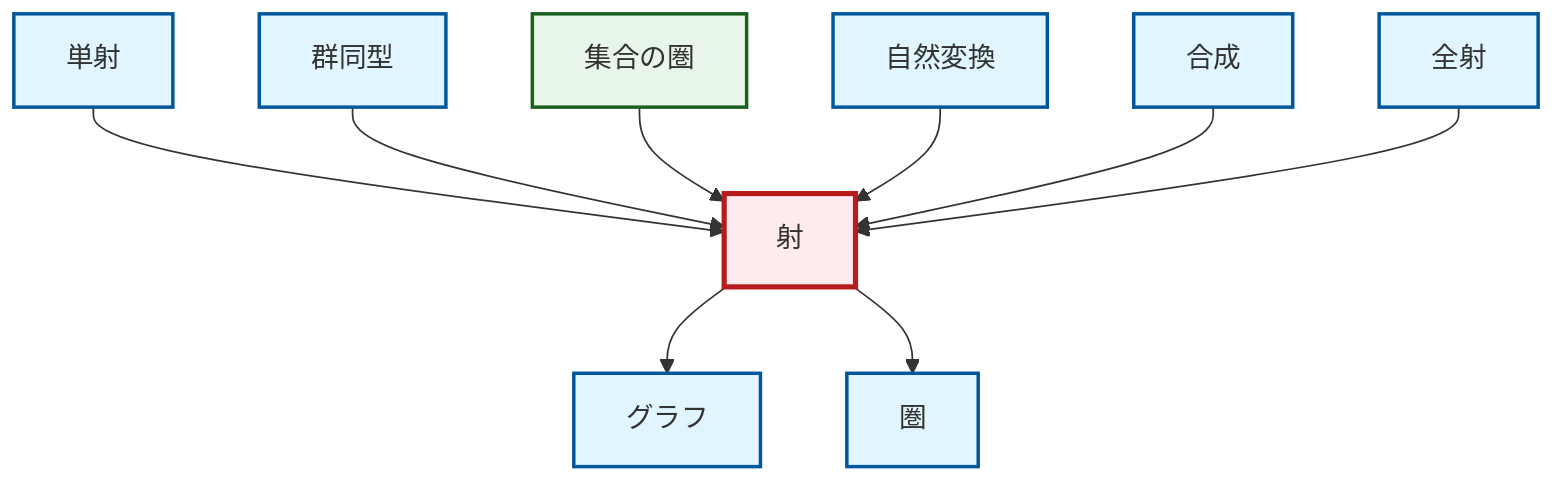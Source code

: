 graph TD
    classDef definition fill:#e1f5fe,stroke:#01579b,stroke-width:2px
    classDef theorem fill:#f3e5f5,stroke:#4a148c,stroke-width:2px
    classDef axiom fill:#fff3e0,stroke:#e65100,stroke-width:2px
    classDef example fill:#e8f5e9,stroke:#1b5e20,stroke-width:2px
    classDef current fill:#ffebee,stroke:#b71c1c,stroke-width:3px
    def-natural-transformation["自然変換"]:::definition
    def-category["圏"]:::definition
    ex-set-category["集合の圏"]:::example
    def-isomorphism["群同型"]:::definition
    def-morphism["射"]:::definition
    def-epimorphism["全射"]:::definition
    def-composition["合成"]:::definition
    def-graph["グラフ"]:::definition
    def-monomorphism["単射"]:::definition
    def-monomorphism --> def-morphism
    def-isomorphism --> def-morphism
    ex-set-category --> def-morphism
    def-natural-transformation --> def-morphism
    def-composition --> def-morphism
    def-epimorphism --> def-morphism
    def-morphism --> def-graph
    def-morphism --> def-category
    class def-morphism current
